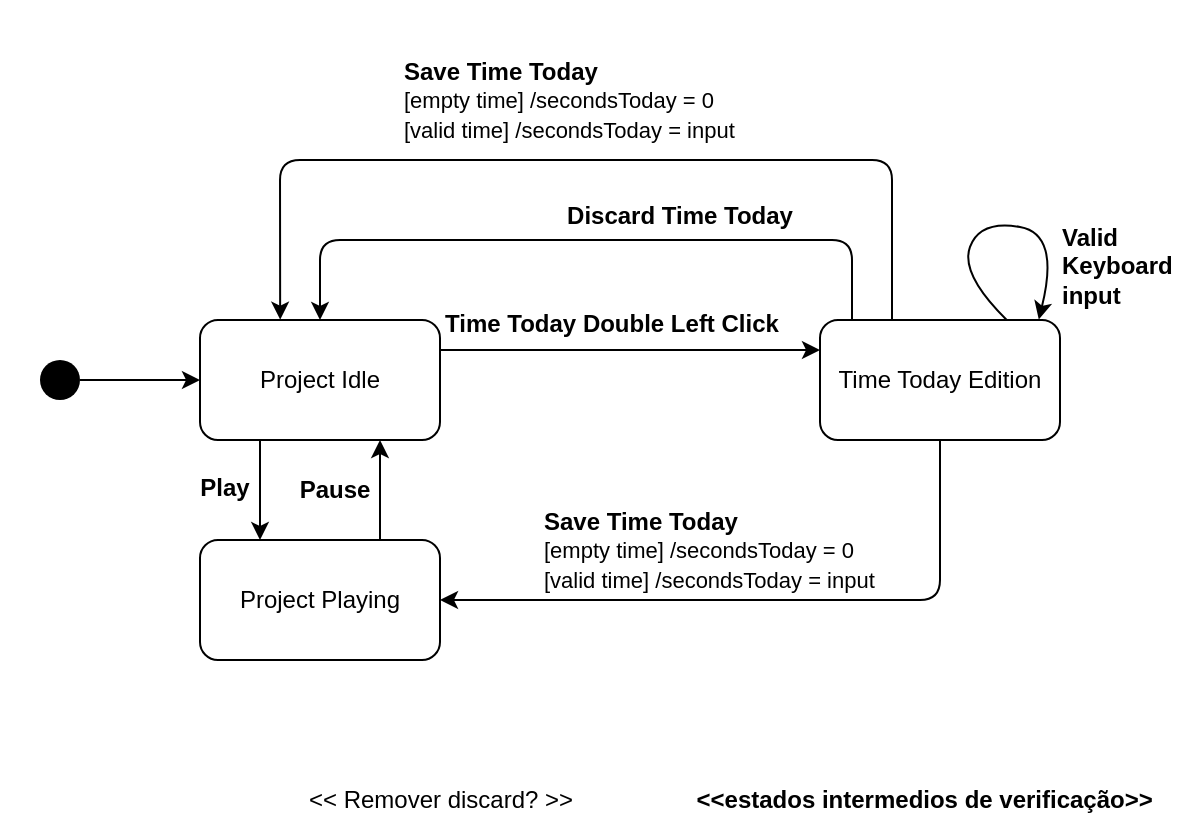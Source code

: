 <mxfile>
    <diagram id="hUVOVU6jRG6KGF_iUACn" name="Page-1">
        <mxGraphModel dx="2209" dy="616" grid="1" gridSize="10" guides="1" tooltips="1" connect="1" arrows="1" fold="1" page="1" pageScale="1" pageWidth="850" pageHeight="1100" math="0" shadow="0">
            <root>
                <mxCell id="0"/>
                <mxCell id="1" parent="0"/>
                <mxCell id="259" value="" style="rounded=0;whiteSpace=wrap;html=1;fillColor=#FFFFFF;strokeColor=none;strokeWidth=0;" parent="1" vertex="1">
                    <mxGeometry x="-750" y="545" width="600" height="335" as="geometry"/>
                </mxCell>
                <mxCell id="221" value="Project Idle" style="rounded=1;whiteSpace=wrap;html=1;fontColor=#000000;fillColor=none;strokeColor=#000000;" parent="1" vertex="1">
                    <mxGeometry x="-650" y="690" width="120" height="60" as="geometry"/>
                </mxCell>
                <mxCell id="222" value="" style="ellipse;fillColor=#000000;strokeColor=none;" parent="1" vertex="1">
                    <mxGeometry x="-730" y="710" width="20" height="20" as="geometry"/>
                </mxCell>
                <mxCell id="223" style="edgeStyle=none;html=1;fontSize=12;startArrow=none;strokeColor=#000000;" parent="1" source="222" target="221" edge="1">
                    <mxGeometry relative="1" as="geometry">
                        <mxPoint x="-660" y="720" as="targetPoint"/>
                        <mxPoint x="-720" y="720" as="sourcePoint"/>
                    </mxGeometry>
                </mxCell>
                <mxCell id="224" value="&lt;b&gt;Time Today Double Left Click&lt;/b&gt;" style="text;html=1;strokeColor=none;fillColor=none;align=center;verticalAlign=middle;whiteSpace=wrap;rounded=0;fontColor=#000000;" parent="1" vertex="1">
                    <mxGeometry x="-535" y="677" width="182" height="30" as="geometry"/>
                </mxCell>
                <mxCell id="260" style="edgeStyle=none;html=1;exitX=0.5;exitY=1;exitDx=0;exitDy=0;entryX=1;entryY=0.5;entryDx=0;entryDy=0;strokeColor=#000000;" parent="1" source="225" target="234" edge="1">
                    <mxGeometry relative="1" as="geometry">
                        <Array as="points">
                            <mxPoint x="-280" y="830"/>
                        </Array>
                    </mxGeometry>
                </mxCell>
                <mxCell id="225" value="Time Today Edition" style="rounded=1;whiteSpace=wrap;html=1;fontColor=#000000;fillColor=none;strokeColor=#000000;" parent="1" vertex="1">
                    <mxGeometry x="-340" y="690" width="120" height="60" as="geometry"/>
                </mxCell>
                <mxCell id="226" value="" style="edgeStyle=none;html=1;entryX=0;entryY=0.25;entryDx=0;entryDy=0;exitX=1;exitY=0.25;exitDx=0;exitDy=0;strokeColor=#000000;" parent="1" source="221" target="225" edge="1">
                    <mxGeometry relative="1" as="geometry">
                        <mxPoint x="-530" y="740" as="sourcePoint"/>
                        <mxPoint x="-320" y="735" as="targetPoint"/>
                        <Array as="points">
                            <mxPoint x="-500" y="705"/>
                            <mxPoint x="-410" y="705"/>
                        </Array>
                    </mxGeometry>
                </mxCell>
                <mxCell id="227" style="edgeStyle=none;html=1;entryX=0.5;entryY=0;entryDx=0;entryDy=0;fontSize=12;strokeColor=#000000;" parent="1" target="221" edge="1">
                    <mxGeometry relative="1" as="geometry">
                        <Array as="points">
                            <mxPoint x="-324" y="650"/>
                            <mxPoint x="-590" y="650"/>
                        </Array>
                        <mxPoint x="-324" y="690" as="sourcePoint"/>
                    </mxGeometry>
                </mxCell>
                <mxCell id="263" value="" style="edgeStyle=none;html=1;strokeColor=#000000;" edge="1" parent="1" source="228" target="230">
                    <mxGeometry relative="1" as="geometry"/>
                </mxCell>
                <mxCell id="228" value="&lt;div&gt;&lt;b&gt;&lt;font style=&quot;font-size: 12px&quot;&gt;Discard Time Today&lt;/font&gt;&lt;/b&gt;&lt;/div&gt;&lt;span style=&quot;font-size: 11px&quot;&gt;&lt;br&gt;&lt;/span&gt;" style="text;html=1;strokeColor=none;fillColor=none;align=center;verticalAlign=middle;whiteSpace=wrap;rounded=0;fontColor=#000000;" parent="1" vertex="1">
                    <mxGeometry x="-500" y="630" width="180" height="30" as="geometry"/>
                </mxCell>
                <mxCell id="229" style="edgeStyle=none;html=1;entryX=0.334;entryY=-0.003;entryDx=0;entryDy=0;fontSize=12;entryPerimeter=0;strokeColor=#000000;" parent="1" target="221" edge="1">
                    <mxGeometry relative="1" as="geometry">
                        <Array as="points">
                            <mxPoint x="-304" y="610"/>
                            <mxPoint x="-610" y="610"/>
                        </Array>
                        <mxPoint x="-304" y="690" as="sourcePoint"/>
                    </mxGeometry>
                </mxCell>
                <mxCell id="230" value="&lt;div&gt;&lt;font&gt;&lt;b style=&quot;font-size: 12px&quot;&gt;Save Time Today&lt;/b&gt;&lt;br&gt;&lt;font style=&quot;font-size: 11px&quot;&gt;[empty time]&amp;nbsp;&lt;/font&gt;&lt;/font&gt;&lt;span style=&quot;font-size: 11px&quot;&gt;/secondsToday = 0&lt;/span&gt;&lt;/div&gt;&lt;div&gt;&lt;font style=&quot;font-size: 11px&quot;&gt;[valid time]&amp;nbsp;&lt;/font&gt;&lt;span style=&quot;font-size: 11px&quot;&gt;/secondsToday = input&lt;/span&gt;&lt;/div&gt;" style="text;html=1;strokeColor=none;fillColor=none;align=left;verticalAlign=middle;whiteSpace=wrap;rounded=0;fontColor=#000000;" parent="1" vertex="1">
                    <mxGeometry x="-550" y="530" width="210" height="100" as="geometry"/>
                </mxCell>
                <mxCell id="233" style="edgeStyle=none;html=1;exitX=0.75;exitY=0;exitDx=0;exitDy=0;entryX=0.75;entryY=1;entryDx=0;entryDy=0;fontSize=12;strokeColor=#000000;" parent="1" source="234" edge="1">
                    <mxGeometry relative="1" as="geometry">
                        <mxPoint x="-560" y="750" as="targetPoint"/>
                    </mxGeometry>
                </mxCell>
                <mxCell id="234" value="Project Playing" style="rounded=1;whiteSpace=wrap;html=1;fontSize=12;fontColor=#000000;fillColor=none;strokeColor=#000000;" parent="1" vertex="1">
                    <mxGeometry x="-650" y="800" width="120" height="60" as="geometry"/>
                </mxCell>
                <mxCell id="235" style="edgeStyle=none;html=1;fontSize=12;entryX=0.25;entryY=0;entryDx=0;entryDy=0;exitX=0.25;exitY=1;exitDx=0;exitDy=0;strokeColor=#000000;" parent="1" target="234" edge="1">
                    <mxGeometry relative="1" as="geometry">
                        <mxPoint x="-620" y="750" as="sourcePoint"/>
                        <Array as="points"/>
                    </mxGeometry>
                </mxCell>
                <mxCell id="236" value="&lt;b&gt;Play&lt;/b&gt;" style="text;html=1;align=center;verticalAlign=middle;resizable=0;points=[];autosize=1;strokeColor=none;fillColor=none;fontColor=#000000;" parent="1" vertex="1">
                    <mxGeometry x="-658" y="764" width="40" height="20" as="geometry"/>
                </mxCell>
                <mxCell id="237" value="&lt;b&gt;Pause&lt;/b&gt;" style="text;html=1;align=center;verticalAlign=middle;resizable=0;points=[];autosize=1;strokeColor=none;fillColor=none;fontColor=#000000;" parent="1" vertex="1">
                    <mxGeometry x="-608" y="765" width="50" height="20" as="geometry"/>
                </mxCell>
                <mxCell id="257" value="" style="curved=1;endArrow=classic;html=1;exitX=0.042;exitY=0.051;exitDx=0;exitDy=0;entryX=0.924;entryY=-0.005;entryDx=0;entryDy=0;exitPerimeter=0;entryPerimeter=0;strokeColor=#000000;" parent="1" edge="1">
                    <mxGeometry width="50" height="50" relative="1" as="geometry">
                        <mxPoint x="-246.64" y="690" as="sourcePoint"/>
                        <mxPoint x="-230.62" y="689.7" as="targetPoint"/>
                        <Array as="points">
                            <mxPoint x="-270" y="666.94"/>
                            <mxPoint x="-260" y="640"/>
                            <mxPoint x="-220" y="647"/>
                        </Array>
                    </mxGeometry>
                </mxCell>
                <mxCell id="258" value="&lt;b&gt;Valid &lt;br&gt;Keyboard &lt;br&gt;input&lt;/b&gt;&lt;br&gt;&lt;div&gt;&lt;br&gt;&lt;/div&gt;" style="text;html=1;align=left;verticalAlign=middle;resizable=0;points=[];autosize=1;strokeColor=none;fillColor=none;fontColor=#000000;" parent="1" vertex="1">
                    <mxGeometry x="-221.5" y="640" width="70" height="60" as="geometry"/>
                </mxCell>
                <mxCell id="261" value="&lt;div&gt;&lt;font&gt;&lt;b style=&quot;font-size: 12px&quot;&gt;Save Time Today&lt;/b&gt;&lt;br&gt;&lt;font style=&quot;font-size: 11px&quot;&gt;[empty time]&amp;nbsp;&lt;/font&gt;&lt;/font&gt;&lt;span style=&quot;font-size: 11px&quot;&gt;/secondsToday = 0&lt;/span&gt;&lt;/div&gt;&lt;div&gt;&lt;font style=&quot;font-size: 11px&quot;&gt;[valid time]&amp;nbsp;&lt;/font&gt;&lt;span style=&quot;font-size: 11px&quot;&gt;/secondsToday = input&lt;/span&gt;&lt;/div&gt;" style="text;html=1;strokeColor=none;fillColor=none;align=left;verticalAlign=middle;whiteSpace=wrap;rounded=0;fontColor=#000000;" parent="1" vertex="1">
                    <mxGeometry x="-480" y="780" width="170" height="50" as="geometry"/>
                </mxCell>
                <mxCell id="262" value="&amp;lt;&amp;lt; Remover discard? &amp;gt;&amp;gt;" style="text;html=1;align=center;verticalAlign=middle;resizable=0;points=[];autosize=1;strokeColor=none;fillColor=none;" vertex="1" parent="1">
                    <mxGeometry x="-605" y="920" width="150" height="20" as="geometry"/>
                </mxCell>
                <mxCell id="266" value="&lt;span&gt;&amp;lt;&amp;lt;estados intermedios de verificação&amp;gt;&amp;gt;&amp;nbsp;&lt;/span&gt;" style="text;html=1;strokeColor=none;fillColor=none;align=center;verticalAlign=middle;whiteSpace=wrap;rounded=0;fontStyle=1" vertex="1" parent="1">
                    <mxGeometry x="-421.5" y="915" width="270" height="30" as="geometry"/>
                </mxCell>
            </root>
        </mxGraphModel>
    </diagram>
</mxfile>